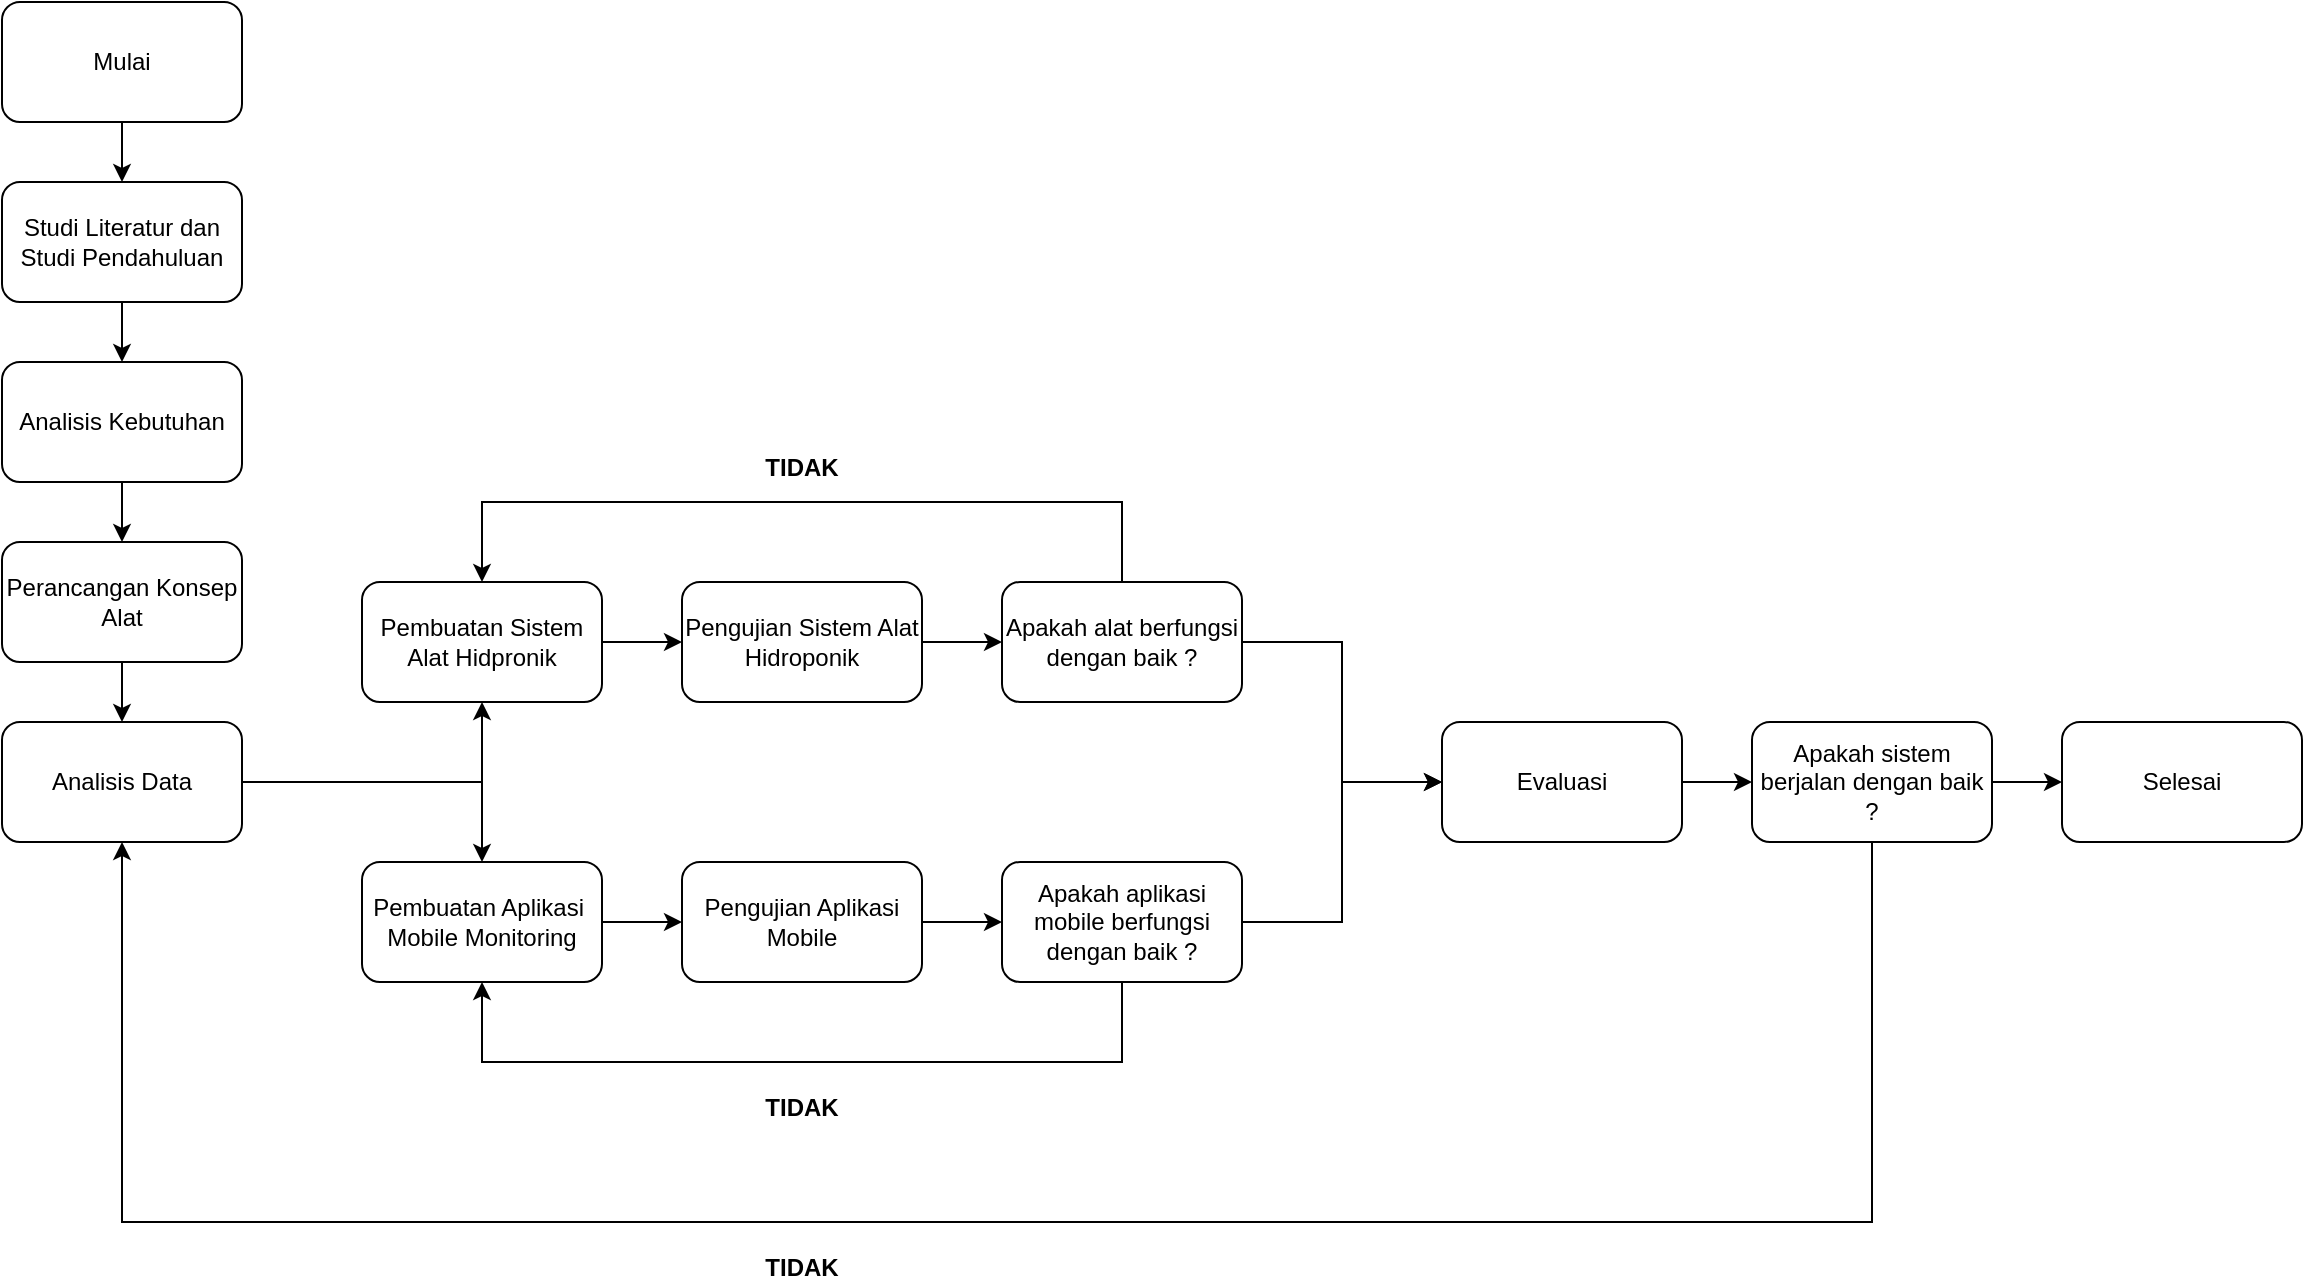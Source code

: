 <mxfile version="27.0.9">
  <diagram name="Page-1" id="nJE7Dgzyf5-Y7JlzmtFL">
    <mxGraphModel dx="1226" dy="715" grid="1" gridSize="10" guides="1" tooltips="1" connect="1" arrows="1" fold="1" page="1" pageScale="1" pageWidth="850" pageHeight="1100" math="0" shadow="0">
      <root>
        <mxCell id="0" />
        <mxCell id="1" parent="0" />
        <mxCell id="AxuEqE8lnYEVBUfQUEci-4" value="" style="edgeStyle=orthogonalEdgeStyle;rounded=0;orthogonalLoop=1;jettySize=auto;html=1;" edge="1" parent="1" source="AxuEqE8lnYEVBUfQUEci-2" target="AxuEqE8lnYEVBUfQUEci-3">
          <mxGeometry relative="1" as="geometry" />
        </mxCell>
        <mxCell id="AxuEqE8lnYEVBUfQUEci-2" value="Mulai" style="rounded=1;whiteSpace=wrap;html=1;" vertex="1" parent="1">
          <mxGeometry x="340" y="30" width="120" height="60" as="geometry" />
        </mxCell>
        <mxCell id="AxuEqE8lnYEVBUfQUEci-6" value="" style="edgeStyle=orthogonalEdgeStyle;rounded=0;orthogonalLoop=1;jettySize=auto;html=1;" edge="1" parent="1" source="AxuEqE8lnYEVBUfQUEci-3" target="AxuEqE8lnYEVBUfQUEci-5">
          <mxGeometry relative="1" as="geometry" />
        </mxCell>
        <mxCell id="AxuEqE8lnYEVBUfQUEci-3" value="Studi Literatur dan Studi Pendahuluan" style="whiteSpace=wrap;html=1;rounded=1;" vertex="1" parent="1">
          <mxGeometry x="340" y="120" width="120" height="60" as="geometry" />
        </mxCell>
        <mxCell id="AxuEqE8lnYEVBUfQUEci-8" value="" style="edgeStyle=orthogonalEdgeStyle;rounded=0;orthogonalLoop=1;jettySize=auto;html=1;" edge="1" parent="1" source="AxuEqE8lnYEVBUfQUEci-5" target="AxuEqE8lnYEVBUfQUEci-7">
          <mxGeometry relative="1" as="geometry" />
        </mxCell>
        <mxCell id="AxuEqE8lnYEVBUfQUEci-5" value="Analisis Kebutuhan" style="whiteSpace=wrap;html=1;rounded=1;" vertex="1" parent="1">
          <mxGeometry x="340" y="210" width="120" height="60" as="geometry" />
        </mxCell>
        <mxCell id="AxuEqE8lnYEVBUfQUEci-10" value="" style="edgeStyle=orthogonalEdgeStyle;rounded=0;orthogonalLoop=1;jettySize=auto;html=1;" edge="1" parent="1" source="AxuEqE8lnYEVBUfQUEci-7" target="AxuEqE8lnYEVBUfQUEci-9">
          <mxGeometry relative="1" as="geometry" />
        </mxCell>
        <mxCell id="AxuEqE8lnYEVBUfQUEci-7" value="Perancangan Konsep Alat" style="whiteSpace=wrap;html=1;rounded=1;" vertex="1" parent="1">
          <mxGeometry x="340" y="300" width="120" height="60" as="geometry" />
        </mxCell>
        <mxCell id="AxuEqE8lnYEVBUfQUEci-12" value="" style="edgeStyle=orthogonalEdgeStyle;rounded=0;orthogonalLoop=1;jettySize=auto;html=1;" edge="1" parent="1" source="AxuEqE8lnYEVBUfQUEci-9" target="AxuEqE8lnYEVBUfQUEci-11">
          <mxGeometry relative="1" as="geometry">
            <Array as="points">
              <mxPoint x="580" y="420" />
            </Array>
          </mxGeometry>
        </mxCell>
        <mxCell id="AxuEqE8lnYEVBUfQUEci-15" style="edgeStyle=orthogonalEdgeStyle;rounded=0;orthogonalLoop=1;jettySize=auto;html=1;entryX=0.5;entryY=0;entryDx=0;entryDy=0;" edge="1" parent="1" source="AxuEqE8lnYEVBUfQUEci-9" target="AxuEqE8lnYEVBUfQUEci-14">
          <mxGeometry relative="1" as="geometry" />
        </mxCell>
        <mxCell id="AxuEqE8lnYEVBUfQUEci-9" value="Analisis Data" style="whiteSpace=wrap;html=1;rounded=1;" vertex="1" parent="1">
          <mxGeometry x="340" y="390" width="120" height="60" as="geometry" />
        </mxCell>
        <mxCell id="AxuEqE8lnYEVBUfQUEci-17" value="" style="edgeStyle=orthogonalEdgeStyle;rounded=0;orthogonalLoop=1;jettySize=auto;html=1;" edge="1" parent="1" source="AxuEqE8lnYEVBUfQUEci-11" target="AxuEqE8lnYEVBUfQUEci-16">
          <mxGeometry relative="1" as="geometry" />
        </mxCell>
        <mxCell id="AxuEqE8lnYEVBUfQUEci-11" value="Pembuatan Sistem Alat Hidpronik" style="whiteSpace=wrap;html=1;rounded=1;" vertex="1" parent="1">
          <mxGeometry x="520" y="320" width="120" height="60" as="geometry" />
        </mxCell>
        <mxCell id="AxuEqE8lnYEVBUfQUEci-23" value="" style="edgeStyle=orthogonalEdgeStyle;rounded=0;orthogonalLoop=1;jettySize=auto;html=1;" edge="1" parent="1" source="AxuEqE8lnYEVBUfQUEci-14" target="AxuEqE8lnYEVBUfQUEci-22">
          <mxGeometry relative="1" as="geometry" />
        </mxCell>
        <mxCell id="AxuEqE8lnYEVBUfQUEci-14" value="Pembuatan Aplikasi&amp;nbsp; Mobile Monitoring" style="whiteSpace=wrap;html=1;rounded=1;" vertex="1" parent="1">
          <mxGeometry x="520" y="460" width="120" height="60" as="geometry" />
        </mxCell>
        <mxCell id="AxuEqE8lnYEVBUfQUEci-19" value="" style="edgeStyle=orthogonalEdgeStyle;rounded=0;orthogonalLoop=1;jettySize=auto;html=1;" edge="1" parent="1" source="AxuEqE8lnYEVBUfQUEci-16" target="AxuEqE8lnYEVBUfQUEci-18">
          <mxGeometry relative="1" as="geometry" />
        </mxCell>
        <mxCell id="AxuEqE8lnYEVBUfQUEci-16" value="Pengujian Sistem Alat Hidroponik" style="whiteSpace=wrap;html=1;rounded=1;" vertex="1" parent="1">
          <mxGeometry x="680" y="320" width="120" height="60" as="geometry" />
        </mxCell>
        <mxCell id="AxuEqE8lnYEVBUfQUEci-28" style="edgeStyle=orthogonalEdgeStyle;rounded=0;orthogonalLoop=1;jettySize=auto;html=1;entryX=0;entryY=0.5;entryDx=0;entryDy=0;" edge="1" parent="1" source="AxuEqE8lnYEVBUfQUEci-18" target="AxuEqE8lnYEVBUfQUEci-27">
          <mxGeometry relative="1" as="geometry" />
        </mxCell>
        <mxCell id="AxuEqE8lnYEVBUfQUEci-34" style="edgeStyle=orthogonalEdgeStyle;rounded=0;orthogonalLoop=1;jettySize=auto;html=1;entryX=0.5;entryY=0;entryDx=0;entryDy=0;" edge="1" parent="1" source="AxuEqE8lnYEVBUfQUEci-18" target="AxuEqE8lnYEVBUfQUEci-11">
          <mxGeometry relative="1" as="geometry">
            <Array as="points">
              <mxPoint x="900" y="280" />
              <mxPoint x="580" y="280" />
            </Array>
          </mxGeometry>
        </mxCell>
        <mxCell id="AxuEqE8lnYEVBUfQUEci-18" value="Apakah alat berfungsi dengan baik ?" style="whiteSpace=wrap;html=1;rounded=1;" vertex="1" parent="1">
          <mxGeometry x="840" y="320" width="120" height="60" as="geometry" />
        </mxCell>
        <mxCell id="AxuEqE8lnYEVBUfQUEci-25" value="" style="edgeStyle=orthogonalEdgeStyle;rounded=0;orthogonalLoop=1;jettySize=auto;html=1;" edge="1" parent="1" source="AxuEqE8lnYEVBUfQUEci-22" target="AxuEqE8lnYEVBUfQUEci-24">
          <mxGeometry relative="1" as="geometry" />
        </mxCell>
        <mxCell id="AxuEqE8lnYEVBUfQUEci-22" value="Pengujian Aplikasi Mobile" style="whiteSpace=wrap;html=1;rounded=1;" vertex="1" parent="1">
          <mxGeometry x="680" y="460" width="120" height="60" as="geometry" />
        </mxCell>
        <mxCell id="AxuEqE8lnYEVBUfQUEci-29" style="edgeStyle=orthogonalEdgeStyle;rounded=0;orthogonalLoop=1;jettySize=auto;html=1;entryX=0;entryY=0.5;entryDx=0;entryDy=0;" edge="1" parent="1" source="AxuEqE8lnYEVBUfQUEci-24" target="AxuEqE8lnYEVBUfQUEci-27">
          <mxGeometry relative="1" as="geometry" />
        </mxCell>
        <mxCell id="AxuEqE8lnYEVBUfQUEci-37" style="edgeStyle=orthogonalEdgeStyle;rounded=0;orthogonalLoop=1;jettySize=auto;html=1;entryX=0.5;entryY=1;entryDx=0;entryDy=0;" edge="1" parent="1" source="AxuEqE8lnYEVBUfQUEci-24" target="AxuEqE8lnYEVBUfQUEci-14">
          <mxGeometry relative="1" as="geometry">
            <Array as="points">
              <mxPoint x="900" y="560" />
              <mxPoint x="580" y="560" />
            </Array>
          </mxGeometry>
        </mxCell>
        <mxCell id="AxuEqE8lnYEVBUfQUEci-24" value="Apakah aplikasi mobile berfungsi dengan baik ?" style="whiteSpace=wrap;html=1;rounded=1;" vertex="1" parent="1">
          <mxGeometry x="840" y="460" width="120" height="60" as="geometry" />
        </mxCell>
        <mxCell id="AxuEqE8lnYEVBUfQUEci-31" value="" style="edgeStyle=orthogonalEdgeStyle;rounded=0;orthogonalLoop=1;jettySize=auto;html=1;" edge="1" parent="1" source="AxuEqE8lnYEVBUfQUEci-27" target="AxuEqE8lnYEVBUfQUEci-30">
          <mxGeometry relative="1" as="geometry" />
        </mxCell>
        <mxCell id="AxuEqE8lnYEVBUfQUEci-27" value="Evaluasi" style="whiteSpace=wrap;html=1;rounded=1;" vertex="1" parent="1">
          <mxGeometry x="1060" y="390" width="120" height="60" as="geometry" />
        </mxCell>
        <mxCell id="AxuEqE8lnYEVBUfQUEci-33" value="" style="edgeStyle=orthogonalEdgeStyle;rounded=0;orthogonalLoop=1;jettySize=auto;html=1;" edge="1" parent="1" source="AxuEqE8lnYEVBUfQUEci-30" target="AxuEqE8lnYEVBUfQUEci-32">
          <mxGeometry relative="1" as="geometry" />
        </mxCell>
        <mxCell id="AxuEqE8lnYEVBUfQUEci-40" style="edgeStyle=orthogonalEdgeStyle;rounded=0;orthogonalLoop=1;jettySize=auto;html=1;entryX=0.5;entryY=1;entryDx=0;entryDy=0;" edge="1" parent="1" source="AxuEqE8lnYEVBUfQUEci-30" target="AxuEqE8lnYEVBUfQUEci-9">
          <mxGeometry relative="1" as="geometry">
            <Array as="points">
              <mxPoint x="1275" y="640" />
              <mxPoint x="400" y="640" />
            </Array>
          </mxGeometry>
        </mxCell>
        <mxCell id="AxuEqE8lnYEVBUfQUEci-30" value="Apakah sistem berjalan dengan baik ?" style="whiteSpace=wrap;html=1;rounded=1;" vertex="1" parent="1">
          <mxGeometry x="1215" y="390" width="120" height="60" as="geometry" />
        </mxCell>
        <mxCell id="AxuEqE8lnYEVBUfQUEci-32" value="Selesai" style="whiteSpace=wrap;html=1;rounded=1;" vertex="1" parent="1">
          <mxGeometry x="1370" y="390" width="120" height="60" as="geometry" />
        </mxCell>
        <mxCell id="AxuEqE8lnYEVBUfQUEci-35" value="&lt;b&gt;&lt;br&gt;&lt;/b&gt;&lt;div&gt;&lt;b&gt;TIDAK&lt;/b&gt;&lt;/div&gt;" style="text;html=1;align=center;verticalAlign=middle;whiteSpace=wrap;rounded=0;" vertex="1" parent="1">
          <mxGeometry x="710" y="240" width="60" height="30" as="geometry" />
        </mxCell>
        <mxCell id="AxuEqE8lnYEVBUfQUEci-36" value="&lt;b&gt;&lt;br&gt;&lt;/b&gt;&lt;div&gt;&lt;b&gt;TIDAK&lt;/b&gt;&lt;/div&gt;" style="text;html=1;align=center;verticalAlign=middle;whiteSpace=wrap;rounded=0;" vertex="1" parent="1">
          <mxGeometry x="710" y="560" width="60" height="30" as="geometry" />
        </mxCell>
        <mxCell id="AxuEqE8lnYEVBUfQUEci-41" value="&lt;b&gt;&lt;br&gt;&lt;/b&gt;&lt;div&gt;&lt;b&gt;TIDAK&lt;/b&gt;&lt;/div&gt;" style="text;html=1;align=center;verticalAlign=middle;whiteSpace=wrap;rounded=0;" vertex="1" parent="1">
          <mxGeometry x="710" y="640" width="60" height="30" as="geometry" />
        </mxCell>
      </root>
    </mxGraphModel>
  </diagram>
</mxfile>
